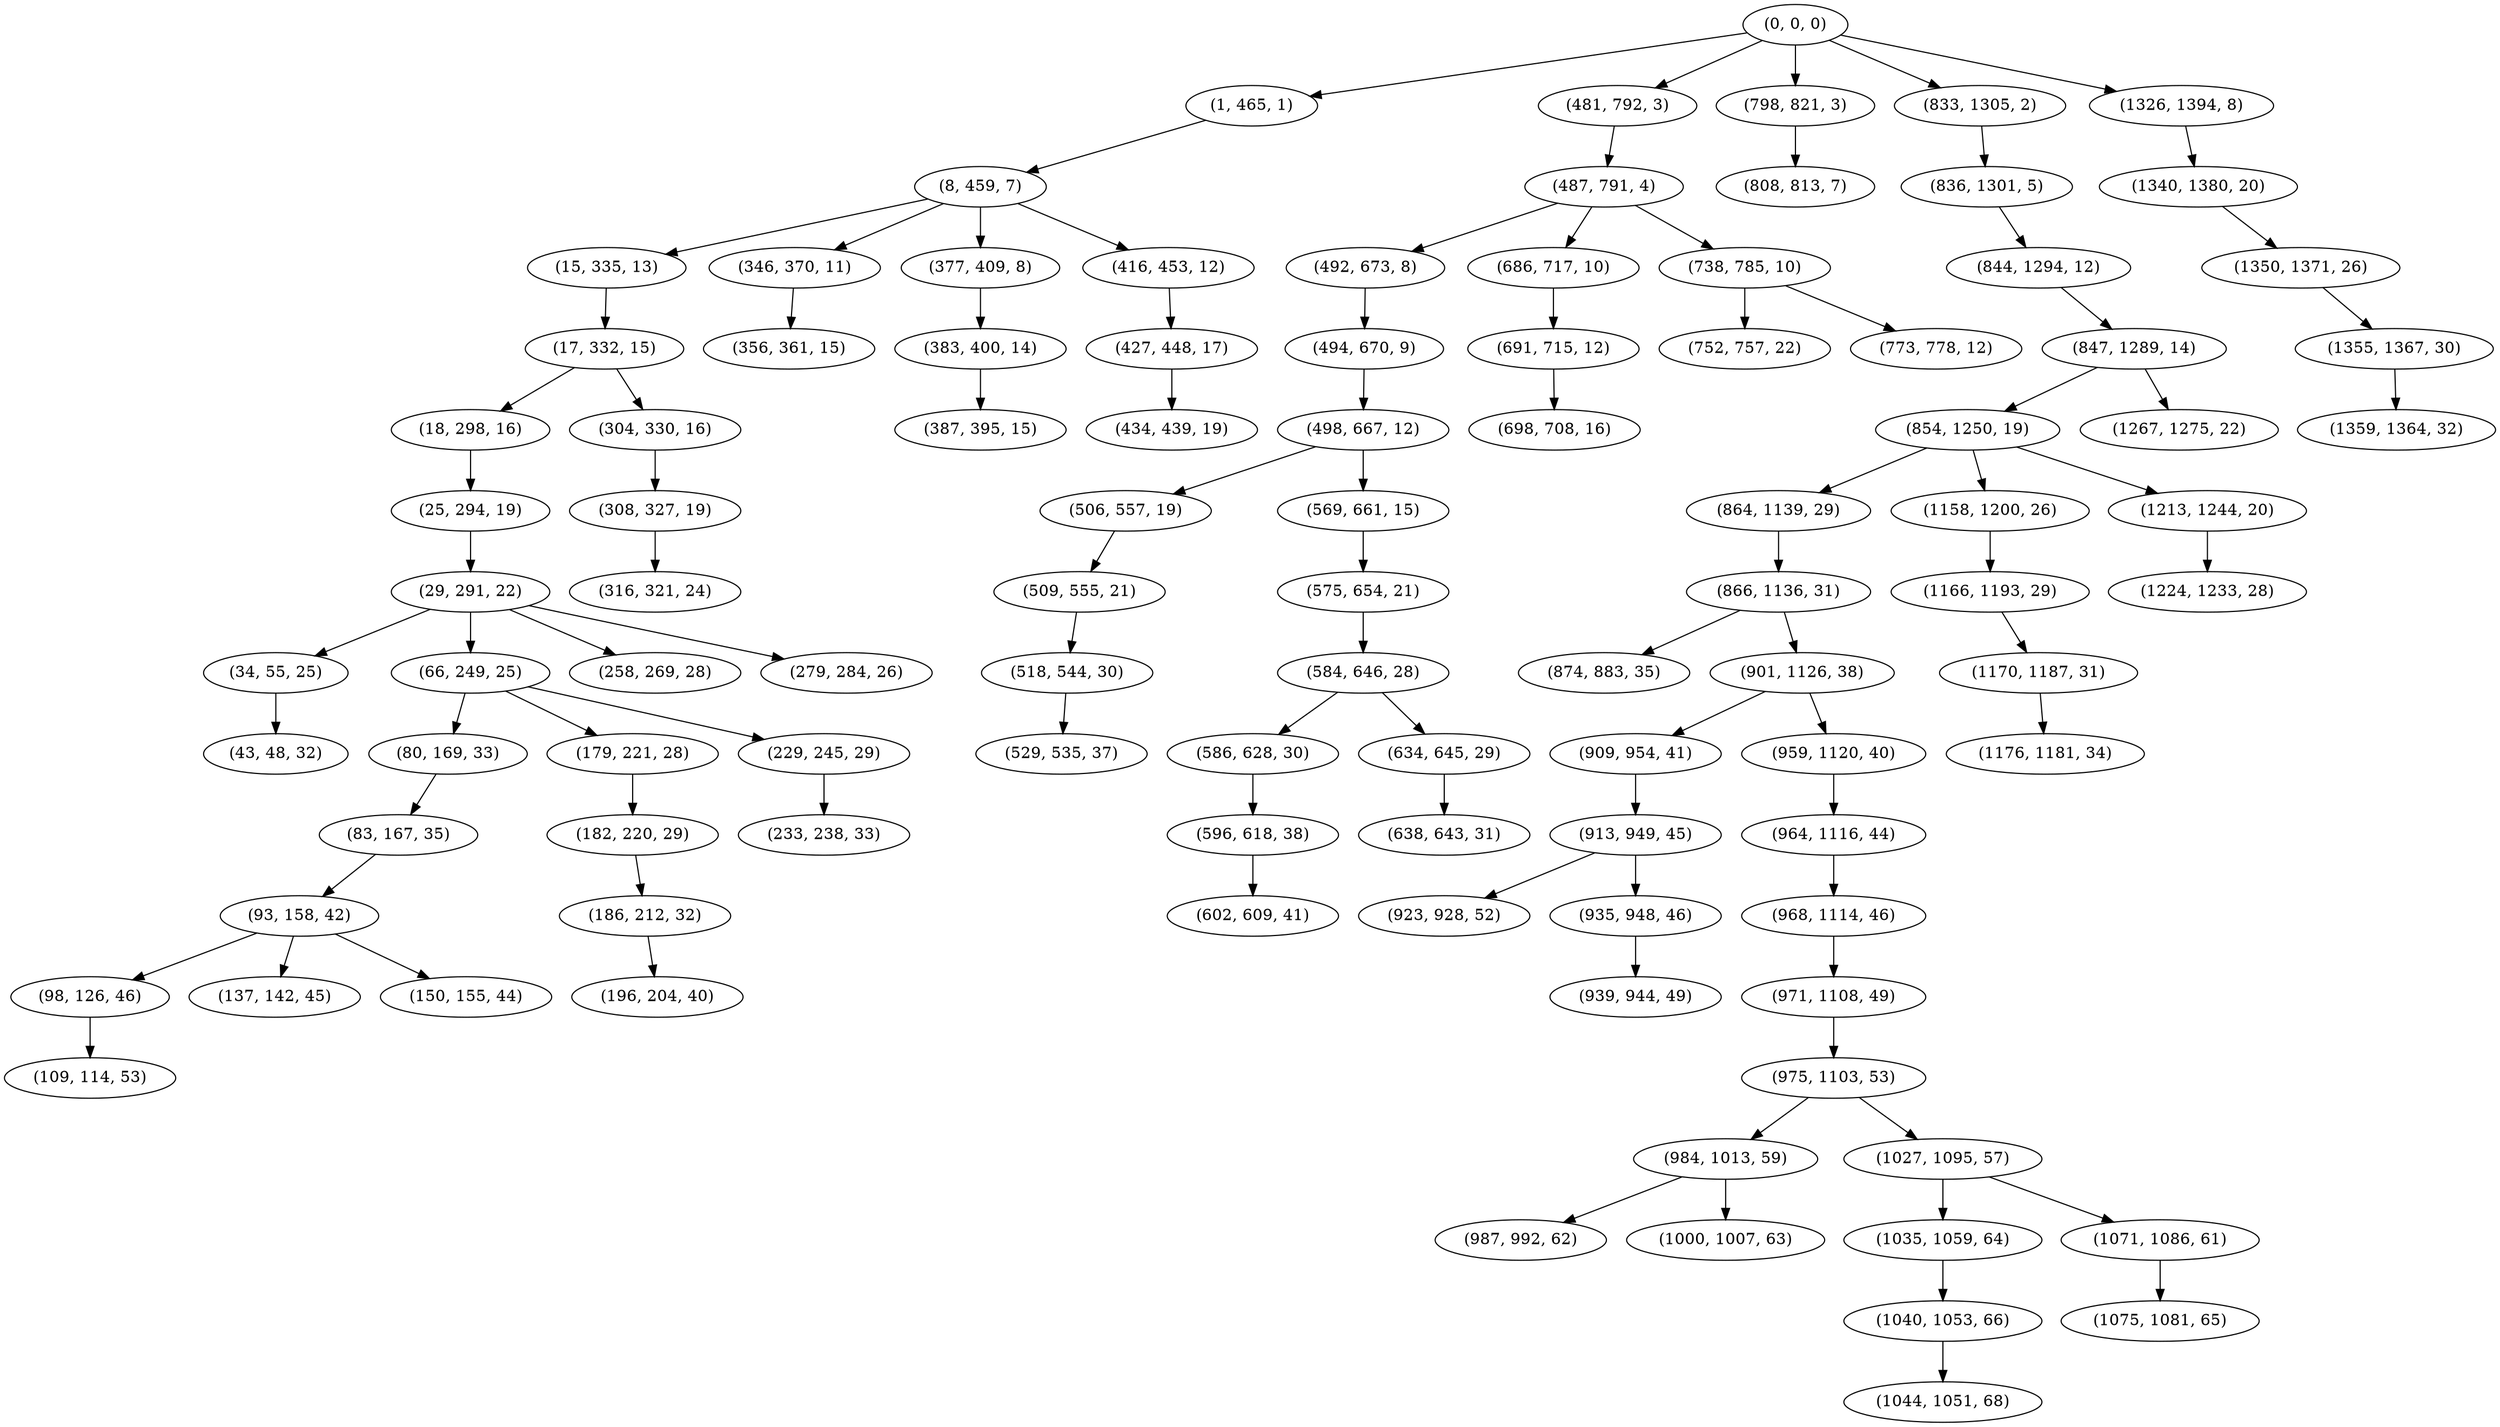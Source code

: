 digraph tree {
    "(0, 0, 0)";
    "(1, 465, 1)";
    "(8, 459, 7)";
    "(15, 335, 13)";
    "(17, 332, 15)";
    "(18, 298, 16)";
    "(25, 294, 19)";
    "(29, 291, 22)";
    "(34, 55, 25)";
    "(43, 48, 32)";
    "(66, 249, 25)";
    "(80, 169, 33)";
    "(83, 167, 35)";
    "(93, 158, 42)";
    "(98, 126, 46)";
    "(109, 114, 53)";
    "(137, 142, 45)";
    "(150, 155, 44)";
    "(179, 221, 28)";
    "(182, 220, 29)";
    "(186, 212, 32)";
    "(196, 204, 40)";
    "(229, 245, 29)";
    "(233, 238, 33)";
    "(258, 269, 28)";
    "(279, 284, 26)";
    "(304, 330, 16)";
    "(308, 327, 19)";
    "(316, 321, 24)";
    "(346, 370, 11)";
    "(356, 361, 15)";
    "(377, 409, 8)";
    "(383, 400, 14)";
    "(387, 395, 15)";
    "(416, 453, 12)";
    "(427, 448, 17)";
    "(434, 439, 19)";
    "(481, 792, 3)";
    "(487, 791, 4)";
    "(492, 673, 8)";
    "(494, 670, 9)";
    "(498, 667, 12)";
    "(506, 557, 19)";
    "(509, 555, 21)";
    "(518, 544, 30)";
    "(529, 535, 37)";
    "(569, 661, 15)";
    "(575, 654, 21)";
    "(584, 646, 28)";
    "(586, 628, 30)";
    "(596, 618, 38)";
    "(602, 609, 41)";
    "(634, 645, 29)";
    "(638, 643, 31)";
    "(686, 717, 10)";
    "(691, 715, 12)";
    "(698, 708, 16)";
    "(738, 785, 10)";
    "(752, 757, 22)";
    "(773, 778, 12)";
    "(798, 821, 3)";
    "(808, 813, 7)";
    "(833, 1305, 2)";
    "(836, 1301, 5)";
    "(844, 1294, 12)";
    "(847, 1289, 14)";
    "(854, 1250, 19)";
    "(864, 1139, 29)";
    "(866, 1136, 31)";
    "(874, 883, 35)";
    "(901, 1126, 38)";
    "(909, 954, 41)";
    "(913, 949, 45)";
    "(923, 928, 52)";
    "(935, 948, 46)";
    "(939, 944, 49)";
    "(959, 1120, 40)";
    "(964, 1116, 44)";
    "(968, 1114, 46)";
    "(971, 1108, 49)";
    "(975, 1103, 53)";
    "(984, 1013, 59)";
    "(987, 992, 62)";
    "(1000, 1007, 63)";
    "(1027, 1095, 57)";
    "(1035, 1059, 64)";
    "(1040, 1053, 66)";
    "(1044, 1051, 68)";
    "(1071, 1086, 61)";
    "(1075, 1081, 65)";
    "(1158, 1200, 26)";
    "(1166, 1193, 29)";
    "(1170, 1187, 31)";
    "(1176, 1181, 34)";
    "(1213, 1244, 20)";
    "(1224, 1233, 28)";
    "(1267, 1275, 22)";
    "(1326, 1394, 8)";
    "(1340, 1380, 20)";
    "(1350, 1371, 26)";
    "(1355, 1367, 30)";
    "(1359, 1364, 32)";
    "(0, 0, 0)" -> "(1, 465, 1)";
    "(0, 0, 0)" -> "(481, 792, 3)";
    "(0, 0, 0)" -> "(798, 821, 3)";
    "(0, 0, 0)" -> "(833, 1305, 2)";
    "(0, 0, 0)" -> "(1326, 1394, 8)";
    "(1, 465, 1)" -> "(8, 459, 7)";
    "(8, 459, 7)" -> "(15, 335, 13)";
    "(8, 459, 7)" -> "(346, 370, 11)";
    "(8, 459, 7)" -> "(377, 409, 8)";
    "(8, 459, 7)" -> "(416, 453, 12)";
    "(15, 335, 13)" -> "(17, 332, 15)";
    "(17, 332, 15)" -> "(18, 298, 16)";
    "(17, 332, 15)" -> "(304, 330, 16)";
    "(18, 298, 16)" -> "(25, 294, 19)";
    "(25, 294, 19)" -> "(29, 291, 22)";
    "(29, 291, 22)" -> "(34, 55, 25)";
    "(29, 291, 22)" -> "(66, 249, 25)";
    "(29, 291, 22)" -> "(258, 269, 28)";
    "(29, 291, 22)" -> "(279, 284, 26)";
    "(34, 55, 25)" -> "(43, 48, 32)";
    "(66, 249, 25)" -> "(80, 169, 33)";
    "(66, 249, 25)" -> "(179, 221, 28)";
    "(66, 249, 25)" -> "(229, 245, 29)";
    "(80, 169, 33)" -> "(83, 167, 35)";
    "(83, 167, 35)" -> "(93, 158, 42)";
    "(93, 158, 42)" -> "(98, 126, 46)";
    "(93, 158, 42)" -> "(137, 142, 45)";
    "(93, 158, 42)" -> "(150, 155, 44)";
    "(98, 126, 46)" -> "(109, 114, 53)";
    "(179, 221, 28)" -> "(182, 220, 29)";
    "(182, 220, 29)" -> "(186, 212, 32)";
    "(186, 212, 32)" -> "(196, 204, 40)";
    "(229, 245, 29)" -> "(233, 238, 33)";
    "(304, 330, 16)" -> "(308, 327, 19)";
    "(308, 327, 19)" -> "(316, 321, 24)";
    "(346, 370, 11)" -> "(356, 361, 15)";
    "(377, 409, 8)" -> "(383, 400, 14)";
    "(383, 400, 14)" -> "(387, 395, 15)";
    "(416, 453, 12)" -> "(427, 448, 17)";
    "(427, 448, 17)" -> "(434, 439, 19)";
    "(481, 792, 3)" -> "(487, 791, 4)";
    "(487, 791, 4)" -> "(492, 673, 8)";
    "(487, 791, 4)" -> "(686, 717, 10)";
    "(487, 791, 4)" -> "(738, 785, 10)";
    "(492, 673, 8)" -> "(494, 670, 9)";
    "(494, 670, 9)" -> "(498, 667, 12)";
    "(498, 667, 12)" -> "(506, 557, 19)";
    "(498, 667, 12)" -> "(569, 661, 15)";
    "(506, 557, 19)" -> "(509, 555, 21)";
    "(509, 555, 21)" -> "(518, 544, 30)";
    "(518, 544, 30)" -> "(529, 535, 37)";
    "(569, 661, 15)" -> "(575, 654, 21)";
    "(575, 654, 21)" -> "(584, 646, 28)";
    "(584, 646, 28)" -> "(586, 628, 30)";
    "(584, 646, 28)" -> "(634, 645, 29)";
    "(586, 628, 30)" -> "(596, 618, 38)";
    "(596, 618, 38)" -> "(602, 609, 41)";
    "(634, 645, 29)" -> "(638, 643, 31)";
    "(686, 717, 10)" -> "(691, 715, 12)";
    "(691, 715, 12)" -> "(698, 708, 16)";
    "(738, 785, 10)" -> "(752, 757, 22)";
    "(738, 785, 10)" -> "(773, 778, 12)";
    "(798, 821, 3)" -> "(808, 813, 7)";
    "(833, 1305, 2)" -> "(836, 1301, 5)";
    "(836, 1301, 5)" -> "(844, 1294, 12)";
    "(844, 1294, 12)" -> "(847, 1289, 14)";
    "(847, 1289, 14)" -> "(854, 1250, 19)";
    "(847, 1289, 14)" -> "(1267, 1275, 22)";
    "(854, 1250, 19)" -> "(864, 1139, 29)";
    "(854, 1250, 19)" -> "(1158, 1200, 26)";
    "(854, 1250, 19)" -> "(1213, 1244, 20)";
    "(864, 1139, 29)" -> "(866, 1136, 31)";
    "(866, 1136, 31)" -> "(874, 883, 35)";
    "(866, 1136, 31)" -> "(901, 1126, 38)";
    "(901, 1126, 38)" -> "(909, 954, 41)";
    "(901, 1126, 38)" -> "(959, 1120, 40)";
    "(909, 954, 41)" -> "(913, 949, 45)";
    "(913, 949, 45)" -> "(923, 928, 52)";
    "(913, 949, 45)" -> "(935, 948, 46)";
    "(935, 948, 46)" -> "(939, 944, 49)";
    "(959, 1120, 40)" -> "(964, 1116, 44)";
    "(964, 1116, 44)" -> "(968, 1114, 46)";
    "(968, 1114, 46)" -> "(971, 1108, 49)";
    "(971, 1108, 49)" -> "(975, 1103, 53)";
    "(975, 1103, 53)" -> "(984, 1013, 59)";
    "(975, 1103, 53)" -> "(1027, 1095, 57)";
    "(984, 1013, 59)" -> "(987, 992, 62)";
    "(984, 1013, 59)" -> "(1000, 1007, 63)";
    "(1027, 1095, 57)" -> "(1035, 1059, 64)";
    "(1027, 1095, 57)" -> "(1071, 1086, 61)";
    "(1035, 1059, 64)" -> "(1040, 1053, 66)";
    "(1040, 1053, 66)" -> "(1044, 1051, 68)";
    "(1071, 1086, 61)" -> "(1075, 1081, 65)";
    "(1158, 1200, 26)" -> "(1166, 1193, 29)";
    "(1166, 1193, 29)" -> "(1170, 1187, 31)";
    "(1170, 1187, 31)" -> "(1176, 1181, 34)";
    "(1213, 1244, 20)" -> "(1224, 1233, 28)";
    "(1326, 1394, 8)" -> "(1340, 1380, 20)";
    "(1340, 1380, 20)" -> "(1350, 1371, 26)";
    "(1350, 1371, 26)" -> "(1355, 1367, 30)";
    "(1355, 1367, 30)" -> "(1359, 1364, 32)";
}
